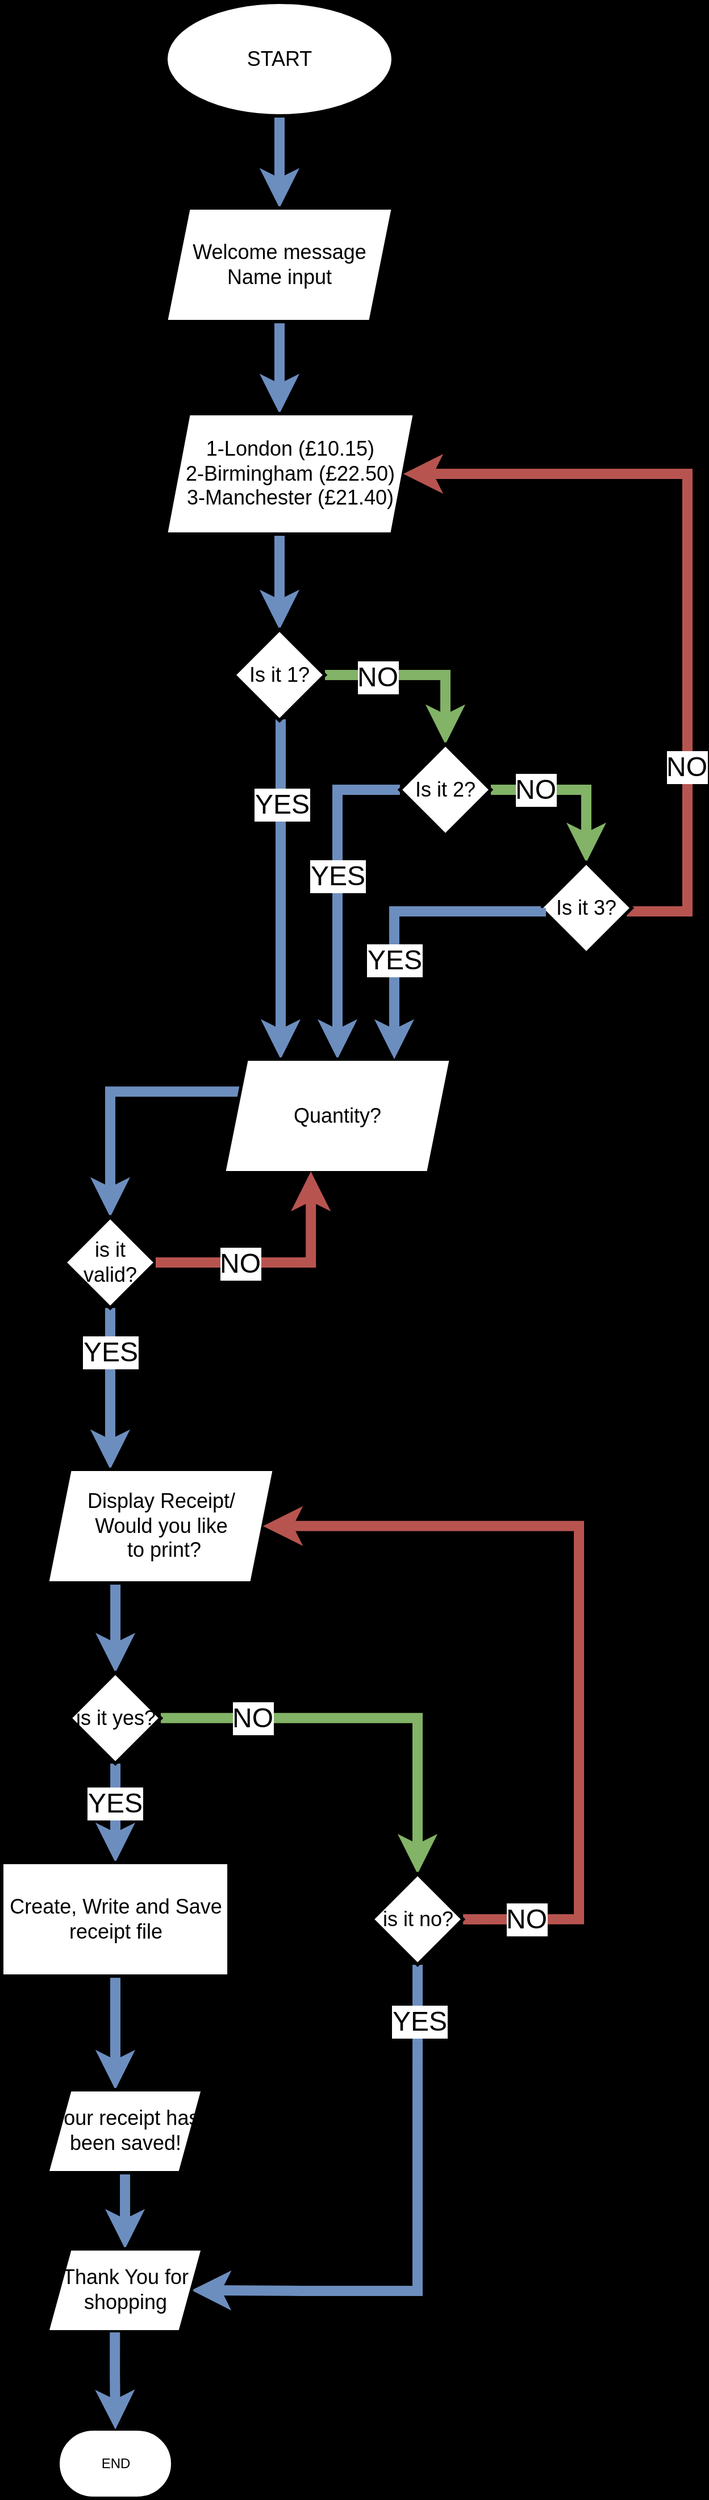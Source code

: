 <mxfile version="25.0.3">
  <diagram name="Page-1" id="s_6Ni2jnFzroRVmsgOwd">
    <mxGraphModel dx="946" dy="1935" grid="0" gridSize="10" guides="1" tooltips="1" connect="1" arrows="1" fold="1" page="0" pageScale="1" pageWidth="850" pageHeight="1100" background="#000000" math="0" shadow="0">
      <root>
        <mxCell id="0" />
        <mxCell id="1" parent="0" />
        <mxCell id="wA46ycGG8TAhGWzCs7t9-3" value="" style="edgeStyle=orthogonalEdgeStyle;rounded=0;orthogonalLoop=1;jettySize=auto;html=1;fontSize=18;strokeWidth=9;fillColor=#dae8fc;strokeColor=#6c8ebf;" parent="1" source="wA46ycGG8TAhGWzCs7t9-1" target="wA46ycGG8TAhGWzCs7t9-2" edge="1">
          <mxGeometry relative="1" as="geometry" />
        </mxCell>
        <mxCell id="wA46ycGG8TAhGWzCs7t9-1" value="START" style="strokeWidth=3;html=1;shape=mxgraph.flowchart.start_1;whiteSpace=wrap;fontSize=18;" parent="1" vertex="1">
          <mxGeometry x="184" y="1" width="200" height="100" as="geometry" />
        </mxCell>
        <mxCell id="wA46ycGG8TAhGWzCs7t9-5" value="" style="edgeStyle=orthogonalEdgeStyle;rounded=0;orthogonalLoop=1;jettySize=auto;html=1;fontSize=18;strokeWidth=9;strokeColor=#6c8ebf;align=center;verticalAlign=middle;fontFamily=Helvetica;fontColor=default;labelBackgroundColor=default;endArrow=classic;fillColor=#dae8fc;" parent="1" source="wA46ycGG8TAhGWzCs7t9-2" target="wA46ycGG8TAhGWzCs7t9-4" edge="1">
          <mxGeometry relative="1" as="geometry">
            <Array as="points">
              <mxPoint x="284" y="260" />
              <mxPoint x="284" y="260" />
            </Array>
          </mxGeometry>
        </mxCell>
        <mxCell id="wA46ycGG8TAhGWzCs7t9-2" value="Welcome message&lt;div style=&quot;font-size: 18px;&quot;&gt;Name input&lt;/div&gt;" style="shape=parallelogram;perimeter=parallelogramPerimeter;whiteSpace=wrap;html=1;fixedSize=1;strokeWidth=3;fontSize=18;" parent="1" vertex="1">
          <mxGeometry x="184" y="182" width="200" height="100" as="geometry" />
        </mxCell>
        <mxCell id="wA46ycGG8TAhGWzCs7t9-27" value="" style="edgeStyle=orthogonalEdgeStyle;rounded=0;orthogonalLoop=1;jettySize=auto;html=1;strokeColor=#6c8ebf;strokeWidth=9;align=center;verticalAlign=middle;fontFamily=Helvetica;fontSize=18;fontColor=default;labelBackgroundColor=default;endArrow=classic;fillColor=#dae8fc;" parent="1" source="wA46ycGG8TAhGWzCs7t9-4" target="wA46ycGG8TAhGWzCs7t9-26" edge="1">
          <mxGeometry relative="1" as="geometry">
            <Array as="points">
              <mxPoint x="284" y="489" />
              <mxPoint x="284" y="489" />
            </Array>
          </mxGeometry>
        </mxCell>
        <mxCell id="wA46ycGG8TAhGWzCs7t9-4" value="1-London (£10.15)&lt;div style=&quot;font-size: 18px;&quot;&gt;2-Birmingham (£22.50)&lt;/div&gt;&lt;div style=&quot;font-size: 18px;&quot;&gt;3-Manchester (£21.40)&lt;/div&gt;" style="shape=parallelogram;perimeter=parallelogramPerimeter;whiteSpace=wrap;html=1;fixedSize=1;strokeWidth=3;fontSize=18;" parent="1" vertex="1">
          <mxGeometry x="184" y="363" width="219" height="106" as="geometry" />
        </mxCell>
        <mxCell id="wA46ycGG8TAhGWzCs7t9-29" value="" style="edgeStyle=orthogonalEdgeStyle;rounded=0;orthogonalLoop=1;jettySize=auto;html=1;strokeColor=#82b366;strokeWidth=9;align=center;verticalAlign=middle;fontFamily=Helvetica;fontSize=18;fontColor=default;labelBackgroundColor=default;endArrow=classic;fillColor=#d5e8d4;" parent="1" source="wA46ycGG8TAhGWzCs7t9-26" target="wA46ycGG8TAhGWzCs7t9-28" edge="1">
          <mxGeometry relative="1" as="geometry" />
        </mxCell>
        <mxCell id="wA46ycGG8TAhGWzCs7t9-71" value="NO" style="edgeLabel;html=1;align=center;verticalAlign=middle;resizable=0;points=[];fontFamily=Helvetica;fontSize=24;fontColor=default;labelBackgroundColor=default;fillColor=none;gradientColor=none;" parent="wA46ycGG8TAhGWzCs7t9-29" vertex="1" connectable="0">
          <mxGeometry x="-0.452" y="-2" relative="1" as="geometry">
            <mxPoint as="offset" />
          </mxGeometry>
        </mxCell>
        <mxCell id="wA46ycGG8TAhGWzCs7t9-34" value="" style="edgeStyle=orthogonalEdgeStyle;rounded=0;orthogonalLoop=1;jettySize=auto;html=1;strokeColor=#6c8ebf;strokeWidth=9;align=center;verticalAlign=middle;fontFamily=Helvetica;fontSize=18;fontColor=default;labelBackgroundColor=default;endArrow=classic;entryX=0.25;entryY=0;entryDx=0;entryDy=0;fillColor=#dae8fc;" parent="1" source="wA46ycGG8TAhGWzCs7t9-26" target="wA46ycGG8TAhGWzCs7t9-33" edge="1">
          <mxGeometry relative="1" as="geometry">
            <Array as="points">
              <mxPoint x="285" y="782" />
              <mxPoint x="285" y="782" />
            </Array>
          </mxGeometry>
        </mxCell>
        <mxCell id="wA46ycGG8TAhGWzCs7t9-59" value="YES" style="edgeLabel;html=1;align=center;verticalAlign=middle;resizable=0;points=[];fontSize=24;" parent="wA46ycGG8TAhGWzCs7t9-34" vertex="1" connectable="0">
          <mxGeometry x="-0.5" y="1" relative="1" as="geometry">
            <mxPoint as="offset" />
          </mxGeometry>
        </mxCell>
        <mxCell id="wA46ycGG8TAhGWzCs7t9-26" value="Is it 1?" style="rhombus;whiteSpace=wrap;html=1;fontSize=18;strokeWidth=3;" parent="1" vertex="1">
          <mxGeometry x="244" y="553" width="80" height="80" as="geometry" />
        </mxCell>
        <mxCell id="wA46ycGG8TAhGWzCs7t9-31" value="" style="edgeStyle=orthogonalEdgeStyle;rounded=0;orthogonalLoop=1;jettySize=auto;html=1;strokeColor=#82b366;strokeWidth=9;align=center;verticalAlign=middle;fontFamily=Helvetica;fontSize=18;fontColor=default;labelBackgroundColor=default;endArrow=classic;fillColor=#d5e8d4;" parent="1" source="wA46ycGG8TAhGWzCs7t9-28" target="wA46ycGG8TAhGWzCs7t9-30" edge="1">
          <mxGeometry relative="1" as="geometry" />
        </mxCell>
        <mxCell id="wA46ycGG8TAhGWzCs7t9-70" value="NO" style="edgeLabel;html=1;align=center;verticalAlign=middle;resizable=0;points=[];fontFamily=Helvetica;fontSize=24;fontColor=default;labelBackgroundColor=default;fillColor=none;gradientColor=none;" parent="wA46ycGG8TAhGWzCs7t9-31" vertex="1" connectable="0">
          <mxGeometry x="-0.48" relative="1" as="geometry">
            <mxPoint as="offset" />
          </mxGeometry>
        </mxCell>
        <mxCell id="wA46ycGG8TAhGWzCs7t9-58" style="edgeStyle=orthogonalEdgeStyle;rounded=0;orthogonalLoop=1;jettySize=auto;html=1;exitX=0;exitY=0.5;exitDx=0;exitDy=0;entryX=0.5;entryY=0;entryDx=0;entryDy=0;strokeColor=#6c8ebf;strokeWidth=9;align=center;verticalAlign=middle;fontFamily=Helvetica;fontSize=18;fontColor=default;labelBackgroundColor=default;endArrow=classic;fillColor=#dae8fc;" parent="1" source="wA46ycGG8TAhGWzCs7t9-28" target="wA46ycGG8TAhGWzCs7t9-33" edge="1">
          <mxGeometry relative="1" as="geometry">
            <Array as="points">
              <mxPoint x="335" y="694" />
            </Array>
          </mxGeometry>
        </mxCell>
        <mxCell id="wA46ycGG8TAhGWzCs7t9-60" value="YES" style="edgeLabel;html=1;align=center;verticalAlign=middle;resizable=0;points=[];fontFamily=Helvetica;fontSize=24;fontColor=default;labelBackgroundColor=default;fillColor=none;gradientColor=none;" parent="wA46ycGG8TAhGWzCs7t9-58" vertex="1" connectable="0">
          <mxGeometry x="-0.103" relative="1" as="geometry">
            <mxPoint as="offset" />
          </mxGeometry>
        </mxCell>
        <mxCell id="wA46ycGG8TAhGWzCs7t9-28" value="Is it 2?" style="rhombus;whiteSpace=wrap;html=1;fontSize=18;strokeWidth=3;" parent="1" vertex="1">
          <mxGeometry x="390" y="654" width="80" height="80" as="geometry" />
        </mxCell>
        <mxCell id="wA46ycGG8TAhGWzCs7t9-32" style="edgeStyle=orthogonalEdgeStyle;rounded=0;orthogonalLoop=1;jettySize=auto;html=1;exitX=1;exitY=0.5;exitDx=0;exitDy=0;entryX=1;entryY=0.5;entryDx=0;entryDy=0;strokeColor=#b85450;strokeWidth=9;align=center;verticalAlign=middle;fontFamily=Helvetica;fontSize=18;fontColor=default;labelBackgroundColor=default;endArrow=classic;fillColor=#f8cecc;" parent="1" source="wA46ycGG8TAhGWzCs7t9-30" target="wA46ycGG8TAhGWzCs7t9-4" edge="1">
          <mxGeometry relative="1" as="geometry">
            <Array as="points">
              <mxPoint x="594" y="801" />
              <mxPoint x="643" y="801" />
              <mxPoint x="643" y="416" />
            </Array>
          </mxGeometry>
        </mxCell>
        <mxCell id="wA46ycGG8TAhGWzCs7t9-69" value="NO" style="edgeLabel;html=1;align=center;verticalAlign=middle;resizable=0;points=[];fontFamily=Helvetica;fontSize=24;fontColor=default;labelBackgroundColor=default;fillColor=none;gradientColor=none;" parent="wA46ycGG8TAhGWzCs7t9-32" vertex="1" connectable="0">
          <mxGeometry x="-0.477" y="1" relative="1" as="geometry">
            <mxPoint as="offset" />
          </mxGeometry>
        </mxCell>
        <mxCell id="wA46ycGG8TAhGWzCs7t9-30" value="Is it 3?" style="rhombus;whiteSpace=wrap;html=1;fontSize=18;strokeWidth=3;" parent="1" vertex="1">
          <mxGeometry x="514" y="758" width="80" height="80" as="geometry" />
        </mxCell>
        <mxCell id="wA46ycGG8TAhGWzCs7t9-40" value="" style="edgeStyle=orthogonalEdgeStyle;rounded=0;orthogonalLoop=1;jettySize=auto;html=1;strokeColor=#6c8ebf;strokeWidth=9;align=center;verticalAlign=middle;fontFamily=Helvetica;fontSize=18;fontColor=default;labelBackgroundColor=default;endArrow=classic;exitX=0;exitY=0.25;exitDx=0;exitDy=0;entryX=0.5;entryY=0;entryDx=0;entryDy=0;fillColor=#dae8fc;" parent="1" source="wA46ycGG8TAhGWzCs7t9-33" target="wA46ycGG8TAhGWzCs7t9-39" edge="1">
          <mxGeometry relative="1" as="geometry">
            <Array as="points">
              <mxPoint x="135" y="960" />
            </Array>
          </mxGeometry>
        </mxCell>
        <mxCell id="wA46ycGG8TAhGWzCs7t9-33" value="Quantity?" style="shape=parallelogram;perimeter=parallelogramPerimeter;whiteSpace=wrap;html=1;fixedSize=1;fontSize=18;strokeWidth=3;" parent="1" vertex="1">
          <mxGeometry x="235" y="931" width="200" height="100" as="geometry" />
        </mxCell>
        <mxCell id="wA46ycGG8TAhGWzCs7t9-36" style="edgeStyle=orthogonalEdgeStyle;rounded=0;orthogonalLoop=1;jettySize=auto;html=1;exitX=0;exitY=0.5;exitDx=0;exitDy=0;entryX=0.75;entryY=0;entryDx=0;entryDy=0;strokeColor=#6c8ebf;strokeWidth=9;align=center;verticalAlign=middle;fontFamily=Helvetica;fontSize=18;fontColor=default;labelBackgroundColor=default;endArrow=classic;fillColor=#dae8fc;" parent="1" source="wA46ycGG8TAhGWzCs7t9-30" target="wA46ycGG8TAhGWzCs7t9-33" edge="1">
          <mxGeometry relative="1" as="geometry">
            <Array as="points">
              <mxPoint x="385" y="801" />
            </Array>
          </mxGeometry>
        </mxCell>
        <mxCell id="wA46ycGG8TAhGWzCs7t9-61" value="YES" style="edgeLabel;html=1;align=center;verticalAlign=middle;resizable=0;points=[];fontFamily=Helvetica;fontSize=24;fontColor=default;labelBackgroundColor=default;fillColor=none;gradientColor=none;" parent="wA46ycGG8TAhGWzCs7t9-36" vertex="1" connectable="0">
          <mxGeometry x="0.335" relative="1" as="geometry">
            <mxPoint as="offset" />
          </mxGeometry>
        </mxCell>
        <mxCell id="wA46ycGG8TAhGWzCs7t9-43" value="" style="edgeStyle=orthogonalEdgeStyle;rounded=0;orthogonalLoop=1;jettySize=auto;html=1;strokeColor=#6c8ebf;strokeWidth=9;align=center;verticalAlign=middle;fontFamily=Helvetica;fontSize=18;fontColor=default;labelBackgroundColor=default;endArrow=classic;exitX=0.5;exitY=1;exitDx=0;exitDy=0;fillColor=#dae8fc;" parent="1" source="wA46ycGG8TAhGWzCs7t9-39" target="wA46ycGG8TAhGWzCs7t9-42" edge="1">
          <mxGeometry relative="1" as="geometry">
            <Array as="points">
              <mxPoint x="135" y="1222" />
              <mxPoint x="135" y="1222" />
            </Array>
          </mxGeometry>
        </mxCell>
        <mxCell id="wA46ycGG8TAhGWzCs7t9-62" value="YES" style="edgeLabel;html=1;align=center;verticalAlign=middle;resizable=0;points=[];fontFamily=Helvetica;fontSize=24;fontColor=default;labelBackgroundColor=default;fillColor=none;gradientColor=none;" parent="wA46ycGG8TAhGWzCs7t9-43" vertex="1" connectable="0">
          <mxGeometry x="-0.448" relative="1" as="geometry">
            <mxPoint as="offset" />
          </mxGeometry>
        </mxCell>
        <mxCell id="wA46ycGG8TAhGWzCs7t9-39" value="is it valid?" style="rhombus;whiteSpace=wrap;html=1;fontSize=18;strokeWidth=3;" parent="1" vertex="1">
          <mxGeometry x="95" y="1070" width="80" height="80" as="geometry" />
        </mxCell>
        <mxCell id="wA46ycGG8TAhGWzCs7t9-41" style="edgeStyle=orthogonalEdgeStyle;rounded=0;orthogonalLoop=1;jettySize=auto;html=1;exitX=1;exitY=0.5;exitDx=0;exitDy=0;entryX=0.383;entryY=0.989;entryDx=0;entryDy=0;entryPerimeter=0;strokeColor=#b85450;strokeWidth=9;align=center;verticalAlign=middle;fontFamily=Helvetica;fontSize=18;fontColor=default;labelBackgroundColor=default;endArrow=classic;fillColor=#f8cecc;" parent="1" source="wA46ycGG8TAhGWzCs7t9-39" target="wA46ycGG8TAhGWzCs7t9-33" edge="1">
          <mxGeometry relative="1" as="geometry">
            <Array as="points">
              <mxPoint x="312" y="1110" />
            </Array>
          </mxGeometry>
        </mxCell>
        <mxCell id="wA46ycGG8TAhGWzCs7t9-67" value="NO" style="edgeLabel;html=1;align=center;verticalAlign=middle;resizable=0;points=[];fontFamily=Helvetica;fontSize=24;fontColor=default;labelBackgroundColor=default;fillColor=none;gradientColor=none;" parent="wA46ycGG8TAhGWzCs7t9-41" vertex="1" connectable="0">
          <mxGeometry x="-0.316" y="-1" relative="1" as="geometry">
            <mxPoint as="offset" />
          </mxGeometry>
        </mxCell>
        <mxCell id="wA46ycGG8TAhGWzCs7t9-45" value="" style="edgeStyle=orthogonalEdgeStyle;rounded=0;orthogonalLoop=1;jettySize=auto;html=1;strokeColor=#6c8ebf;strokeWidth=9;align=center;verticalAlign=middle;fontFamily=Helvetica;fontSize=18;fontColor=default;labelBackgroundColor=default;endArrow=classic;fillColor=#dae8fc;" parent="1" source="wA46ycGG8TAhGWzCs7t9-42" target="wA46ycGG8TAhGWzCs7t9-44" edge="1">
          <mxGeometry relative="1" as="geometry">
            <Array as="points">
              <mxPoint x="139.53" y="1416.94" />
              <mxPoint x="139.53" y="1416.94" />
            </Array>
          </mxGeometry>
        </mxCell>
        <mxCell id="wA46ycGG8TAhGWzCs7t9-42" value="Display Receipt/&lt;div&gt;Would you like&lt;/div&gt;&lt;div&gt;&amp;nbsp;to print?&lt;/div&gt;" style="shape=parallelogram;perimeter=parallelogramPerimeter;whiteSpace=wrap;html=1;fixedSize=1;fontSize=18;strokeWidth=3;" parent="1" vertex="1">
          <mxGeometry x="79.53" y="1291.94" width="200" height="100" as="geometry" />
        </mxCell>
        <mxCell id="wA46ycGG8TAhGWzCs7t9-47" value="" style="edgeStyle=orthogonalEdgeStyle;rounded=0;orthogonalLoop=1;jettySize=auto;html=1;strokeColor=#82b366;strokeWidth=9;align=center;verticalAlign=middle;fontFamily=Helvetica;fontSize=18;fontColor=default;labelBackgroundColor=default;endArrow=classic;fillColor=#d5e8d4;" parent="1" source="wA46ycGG8TAhGWzCs7t9-44" target="wA46ycGG8TAhGWzCs7t9-46" edge="1">
          <mxGeometry relative="1" as="geometry" />
        </mxCell>
        <mxCell id="wA46ycGG8TAhGWzCs7t9-65" value="NO" style="edgeLabel;html=1;align=center;verticalAlign=middle;resizable=0;points=[];fontFamily=Helvetica;fontSize=24;fontColor=default;labelBackgroundColor=default;fillColor=none;gradientColor=none;" parent="wA46ycGG8TAhGWzCs7t9-47" vertex="1" connectable="0">
          <mxGeometry x="-0.56" relative="1" as="geometry">
            <mxPoint as="offset" />
          </mxGeometry>
        </mxCell>
        <mxCell id="wA46ycGG8TAhGWzCs7t9-50" value="" style="edgeStyle=orthogonalEdgeStyle;rounded=0;orthogonalLoop=1;jettySize=auto;html=1;strokeColor=#6c8ebf;strokeWidth=9;align=center;verticalAlign=middle;fontFamily=Helvetica;fontSize=18;fontColor=default;labelBackgroundColor=default;endArrow=classic;fillColor=#dae8fc;" parent="1" source="wA46ycGG8TAhGWzCs7t9-44" target="wA46ycGG8TAhGWzCs7t9-49" edge="1">
          <mxGeometry relative="1" as="geometry" />
        </mxCell>
        <mxCell id="wA46ycGG8TAhGWzCs7t9-63" value="YES" style="edgeLabel;html=1;align=center;verticalAlign=middle;resizable=0;points=[];fontFamily=Helvetica;fontSize=24;fontColor=default;labelBackgroundColor=default;fillColor=none;gradientColor=none;" parent="wA46ycGG8TAhGWzCs7t9-50" vertex="1" connectable="0">
          <mxGeometry x="-0.201" y="-1" relative="1" as="geometry">
            <mxPoint as="offset" />
          </mxGeometry>
        </mxCell>
        <mxCell id="wA46ycGG8TAhGWzCs7t9-44" value="is it yes?" style="rhombus;whiteSpace=wrap;html=1;fontSize=18;strokeWidth=3;" parent="1" vertex="1">
          <mxGeometry x="99.53" y="1470.94" width="80" height="80" as="geometry" />
        </mxCell>
        <mxCell id="wA46ycGG8TAhGWzCs7t9-48" style="edgeStyle=orthogonalEdgeStyle;rounded=0;orthogonalLoop=1;jettySize=auto;html=1;exitX=1;exitY=0.5;exitDx=0;exitDy=0;entryX=1;entryY=0.5;entryDx=0;entryDy=0;strokeColor=#b85450;strokeWidth=9;align=center;verticalAlign=middle;fontFamily=Helvetica;fontSize=18;fontColor=default;labelBackgroundColor=default;endArrow=classic;fillColor=#f8cecc;" parent="1" source="wA46ycGG8TAhGWzCs7t9-46" target="wA46ycGG8TAhGWzCs7t9-42" edge="1">
          <mxGeometry relative="1" as="geometry">
            <Array as="points">
              <mxPoint x="547.53" y="1687.94" />
              <mxPoint x="547.53" y="1341.94" />
            </Array>
          </mxGeometry>
        </mxCell>
        <mxCell id="wA46ycGG8TAhGWzCs7t9-66" value="NO" style="edgeLabel;html=1;align=center;verticalAlign=middle;resizable=0;points=[];fontFamily=Helvetica;fontSize=24;fontColor=default;labelBackgroundColor=default;fillColor=none;gradientColor=none;" parent="wA46ycGG8TAhGWzCs7t9-48" vertex="1" connectable="0">
          <mxGeometry x="-0.848" relative="1" as="geometry">
            <mxPoint as="offset" />
          </mxGeometry>
        </mxCell>
        <mxCell id="wA46ycGG8TAhGWzCs7t9-55" style="edgeStyle=orthogonalEdgeStyle;rounded=0;orthogonalLoop=1;jettySize=auto;html=1;exitX=0.5;exitY=1;exitDx=0;exitDy=0;entryX=1;entryY=0.5;entryDx=0;entryDy=0;strokeColor=#6c8ebf;strokeWidth=9;align=center;verticalAlign=middle;fontFamily=Helvetica;fontSize=18;fontColor=default;labelBackgroundColor=default;endArrow=classic;fillColor=#dae8fc;" parent="1" source="wA46ycGG8TAhGWzCs7t9-46" target="wA46ycGG8TAhGWzCs7t9-53" edge="1">
          <mxGeometry relative="1" as="geometry">
            <Array as="points">
              <mxPoint x="405.53" y="2014.94" />
              <mxPoint x="305.53" y="2014.94" />
            </Array>
          </mxGeometry>
        </mxCell>
        <mxCell id="wA46ycGG8TAhGWzCs7t9-64" value="YES" style="edgeLabel;html=1;align=center;verticalAlign=middle;resizable=0;points=[];fontFamily=Helvetica;fontSize=24;fontColor=default;labelBackgroundColor=default;fillColor=none;gradientColor=none;" parent="wA46ycGG8TAhGWzCs7t9-55" vertex="1" connectable="0">
          <mxGeometry x="-0.794" y="1" relative="1" as="geometry">
            <mxPoint as="offset" />
          </mxGeometry>
        </mxCell>
        <mxCell id="wA46ycGG8TAhGWzCs7t9-46" value="is it no?" style="rhombus;whiteSpace=wrap;html=1;fontSize=18;strokeWidth=3;" parent="1" vertex="1">
          <mxGeometry x="365.53" y="1647.94" width="80" height="80" as="geometry" />
        </mxCell>
        <mxCell id="wA46ycGG8TAhGWzCs7t9-52" value="" style="edgeStyle=orthogonalEdgeStyle;rounded=0;orthogonalLoop=1;jettySize=auto;html=1;strokeColor=#6c8ebf;strokeWidth=9;align=center;verticalAlign=middle;fontFamily=Helvetica;fontSize=18;fontColor=default;labelBackgroundColor=default;endArrow=classic;fillColor=#dae8fc;" parent="1" source="wA46ycGG8TAhGWzCs7t9-49" target="wA46ycGG8TAhGWzCs7t9-51" edge="1">
          <mxGeometry relative="1" as="geometry">
            <Array as="points">
              <mxPoint x="139.53" y="1811.94" />
              <mxPoint x="139.53" y="1811.94" />
            </Array>
          </mxGeometry>
        </mxCell>
        <mxCell id="wA46ycGG8TAhGWzCs7t9-49" value="Create, Write and Save receipt file" style="whiteSpace=wrap;html=1;fontSize=18;strokeWidth=3;" parent="1" vertex="1">
          <mxGeometry x="39.53" y="1637.94" width="200" height="100" as="geometry" />
        </mxCell>
        <mxCell id="wA46ycGG8TAhGWzCs7t9-54" value="" style="edgeStyle=orthogonalEdgeStyle;rounded=0;orthogonalLoop=1;jettySize=auto;html=1;strokeColor=#6c8ebf;strokeWidth=9;align=center;verticalAlign=middle;fontFamily=Helvetica;fontSize=18;fontColor=default;labelBackgroundColor=default;endArrow=classic;fillColor=#dae8fc;" parent="1" source="wA46ycGG8TAhGWzCs7t9-51" target="wA46ycGG8TAhGWzCs7t9-53" edge="1">
          <mxGeometry relative="1" as="geometry" />
        </mxCell>
        <mxCell id="wA46ycGG8TAhGWzCs7t9-51" value="Your receipt has been saved!" style="shape=parallelogram;perimeter=parallelogramPerimeter;whiteSpace=wrap;html=1;fixedSize=1;fontSize=18;strokeWidth=3;" parent="1" vertex="1">
          <mxGeometry x="79.53" y="1837.94" width="137" height="73" as="geometry" />
        </mxCell>
        <mxCell id="wA46ycGG8TAhGWzCs7t9-53" value="Thank You for shopping" style="shape=parallelogram;perimeter=parallelogramPerimeter;whiteSpace=wrap;html=1;fixedSize=1;fontSize=18;strokeWidth=3;" parent="1" vertex="1">
          <mxGeometry x="79.53" y="1977.94" width="137" height="73" as="geometry" />
        </mxCell>
        <mxCell id="wA46ycGG8TAhGWzCs7t9-56" value="END" style="strokeWidth=2;html=1;shape=mxgraph.flowchart.terminator;whiteSpace=wrap;" parent="1" vertex="1">
          <mxGeometry x="89.53" y="2136.94" width="100" height="60" as="geometry" />
        </mxCell>
        <mxCell id="wA46ycGG8TAhGWzCs7t9-57" style="edgeStyle=orthogonalEdgeStyle;rounded=0;orthogonalLoop=1;jettySize=auto;html=1;exitX=0.435;exitY=1.008;exitDx=0;exitDy=0;entryX=0.5;entryY=0;entryDx=0;entryDy=0;entryPerimeter=0;strokeColor=#6c8ebf;strokeWidth=9;align=center;verticalAlign=middle;fontFamily=Helvetica;fontSize=18;fontColor=default;labelBackgroundColor=default;endArrow=classic;fillColor=#dae8fc;exitPerimeter=0;" parent="1" source="wA46ycGG8TAhGWzCs7t9-53" target="wA46ycGG8TAhGWzCs7t9-56" edge="1">
          <mxGeometry relative="1" as="geometry">
            <Array as="points">
              <mxPoint x="139.53" y="2088.94" />
            </Array>
          </mxGeometry>
        </mxCell>
      </root>
    </mxGraphModel>
  </diagram>
</mxfile>
